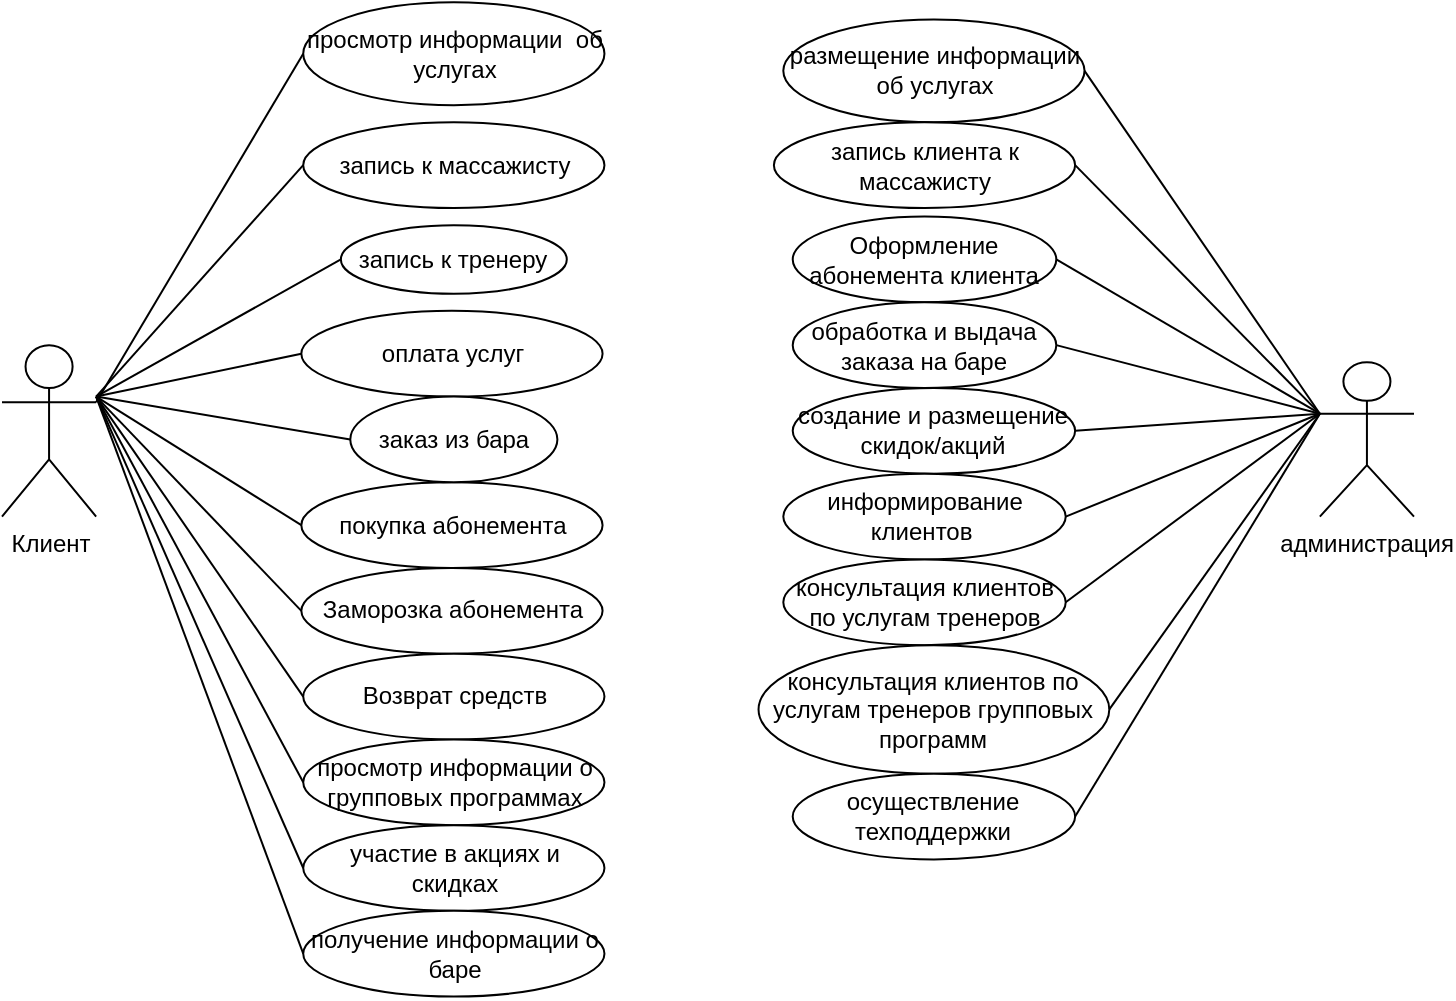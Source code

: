 <mxfile version="20.5.1" type="device"><diagram id="TuObJvO5-v1aUQiAg-zK" name="Страница 1"><mxGraphModel dx="997" dy="579" grid="1" gridSize="10" guides="1" tooltips="1" connect="1" arrows="1" fold="1" page="1" pageScale="1" pageWidth="827" pageHeight="1169" math="0" shadow="0"><root><mxCell id="0"/><mxCell id="1" parent="0"/><mxCell id="lj3e48N6IdcFxSeuEBfV-1" value="Клиент" style="shape=umlActor;verticalLabelPosition=bottom;verticalAlign=top;html=1;outlineConnect=0;" parent="1" vertex="1"><mxGeometry x="70" y="198.571" width="47.067" height="85.714" as="geometry"/></mxCell><mxCell id="lj3e48N6IdcFxSeuEBfV-2" value="администрация" style="shape=umlActor;verticalLabelPosition=bottom;verticalAlign=top;html=1;outlineConnect=0;" parent="1" vertex="1"><mxGeometry x="728.933" y="207.143" width="47.067" height="77.143" as="geometry"/></mxCell><mxCell id="lj3e48N6IdcFxSeuEBfV-5" value="запись к тренеру" style="ellipse;whiteSpace=wrap;html=1;" parent="1" vertex="1"><mxGeometry x="239.44" y="138.571" width="112.96" height="34.286" as="geometry"/></mxCell><mxCell id="lj3e48N6IdcFxSeuEBfV-6" value="просмотр информации&amp;nbsp; об услугах" style="ellipse;whiteSpace=wrap;html=1;" parent="1" vertex="1"><mxGeometry x="220.613" y="27.143" width="150.613" height="51.429" as="geometry"/></mxCell><mxCell id="lj3e48N6IdcFxSeuEBfV-7" value="запись к массажисту" style="ellipse;whiteSpace=wrap;html=1;" parent="1" vertex="1"><mxGeometry x="220.613" y="87.143" width="150.613" height="42.857" as="geometry"/></mxCell><mxCell id="lj3e48N6IdcFxSeuEBfV-8" value="оплата услуг" style="ellipse;whiteSpace=wrap;html=1;" parent="1" vertex="1"><mxGeometry x="219.672" y="181.429" width="150.613" height="42.857" as="geometry"/></mxCell><mxCell id="lj3e48N6IdcFxSeuEBfV-9" value="покупка абонемента" style="ellipse;whiteSpace=wrap;html=1;" parent="1" vertex="1"><mxGeometry x="219.672" y="267.143" width="150.613" height="42.857" as="geometry"/></mxCell><mxCell id="lj3e48N6IdcFxSeuEBfV-10" value="Заморозка абонемента" style="ellipse;whiteSpace=wrap;html=1;" parent="1" vertex="1"><mxGeometry x="219.672" y="310" width="150.613" height="42.857" as="geometry"/></mxCell><mxCell id="lj3e48N6IdcFxSeuEBfV-11" value="Возврат средств" style="ellipse;whiteSpace=wrap;html=1;" parent="1" vertex="1"><mxGeometry x="220.613" y="352.857" width="150.613" height="42.857" as="geometry"/></mxCell><mxCell id="lj3e48N6IdcFxSeuEBfV-12" value="просмотр информации о групповых программах" style="ellipse;whiteSpace=wrap;html=1;" parent="1" vertex="1"><mxGeometry x="220.613" y="395.714" width="150.613" height="42.857" as="geometry"/></mxCell><mxCell id="lj3e48N6IdcFxSeuEBfV-13" value="участие в акциях и скидках" style="ellipse;whiteSpace=wrap;html=1;" parent="1" vertex="1"><mxGeometry x="220.613" y="438.571" width="150.613" height="42.857" as="geometry"/></mxCell><mxCell id="lj3e48N6IdcFxSeuEBfV-14" value="получение информации о баре" style="ellipse;whiteSpace=wrap;html=1;" parent="1" vertex="1"><mxGeometry x="220.613" y="481.429" width="150.613" height="42.857" as="geometry"/></mxCell><mxCell id="lj3e48N6IdcFxSeuEBfV-15" value="заказ из бара" style="ellipse;whiteSpace=wrap;html=1;" parent="1" vertex="1"><mxGeometry x="244.147" y="224.286" width="103.547" height="42.857" as="geometry"/></mxCell><mxCell id="lj3e48N6IdcFxSeuEBfV-18" value="" style="endArrow=none;endFill=0;endSize=12;html=1;rounded=0;entryX=0;entryY=0.5;entryDx=0;entryDy=0;exitX=1;exitY=0.333;exitDx=0;exitDy=0;exitPerimeter=0;" parent="1" source="lj3e48N6IdcFxSeuEBfV-1" target="lj3e48N6IdcFxSeuEBfV-6" edge="1"><mxGeometry width="160" relative="1" as="geometry"><mxPoint x="154.72" y="190" as="sourcePoint"/><mxPoint x="305.333" y="190" as="targetPoint"/></mxGeometry></mxCell><mxCell id="lj3e48N6IdcFxSeuEBfV-19" value="" style="endArrow=none;endFill=0;endSize=12;html=1;rounded=0;entryX=0;entryY=0.5;entryDx=0;entryDy=0;" parent="1" target="lj3e48N6IdcFxSeuEBfV-7" edge="1"><mxGeometry width="160" relative="1" as="geometry"><mxPoint x="117.067" y="224.286" as="sourcePoint"/><mxPoint x="230.027" y="61.429" as="targetPoint"/></mxGeometry></mxCell><mxCell id="lj3e48N6IdcFxSeuEBfV-20" value="" style="endArrow=none;endFill=0;endSize=12;html=1;rounded=0;entryX=0;entryY=0.5;entryDx=0;entryDy=0;" parent="1" target="lj3e48N6IdcFxSeuEBfV-5" edge="1"><mxGeometry width="160" relative="1" as="geometry"><mxPoint x="117.067" y="224.286" as="sourcePoint"/><mxPoint x="239.44" y="70" as="targetPoint"/></mxGeometry></mxCell><mxCell id="lj3e48N6IdcFxSeuEBfV-21" value="" style="endArrow=none;endFill=0;endSize=12;html=1;rounded=0;entryX=0;entryY=0.5;entryDx=0;entryDy=0;" parent="1" target="lj3e48N6IdcFxSeuEBfV-8" edge="1"><mxGeometry width="160" relative="1" as="geometry"><mxPoint x="117.067" y="224.286" as="sourcePoint"/><mxPoint x="248.853" y="164.286" as="targetPoint"/><Array as="points"/></mxGeometry></mxCell><mxCell id="lj3e48N6IdcFxSeuEBfV-22" value="" style="endArrow=none;endFill=0;endSize=12;html=1;rounded=0;entryX=0;entryY=0.5;entryDx=0;entryDy=0;" parent="1" target="lj3e48N6IdcFxSeuEBfV-15" edge="1"><mxGeometry width="160" relative="1" as="geometry"><mxPoint x="117.067" y="224.286" as="sourcePoint"/><mxPoint x="258.267" y="172.857" as="targetPoint"/></mxGeometry></mxCell><mxCell id="lj3e48N6IdcFxSeuEBfV-23" value="" style="endArrow=none;endFill=0;endSize=12;html=1;rounded=0;entryX=0;entryY=0.5;entryDx=0;entryDy=0;" parent="1" target="lj3e48N6IdcFxSeuEBfV-9" edge="1"><mxGeometry width="160" relative="1" as="geometry"><mxPoint x="117.067" y="224.286" as="sourcePoint"/><mxPoint x="253.56" y="254.286" as="targetPoint"/></mxGeometry></mxCell><mxCell id="lj3e48N6IdcFxSeuEBfV-24" value="" style="endArrow=none;endFill=0;endSize=12;html=1;rounded=0;entryX=0;entryY=0.5;entryDx=0;entryDy=0;" parent="1" target="lj3e48N6IdcFxSeuEBfV-10" edge="1"><mxGeometry width="160" relative="1" as="geometry"><mxPoint x="117.067" y="224.286" as="sourcePoint"/><mxPoint x="262.973" y="262.857" as="targetPoint"/></mxGeometry></mxCell><mxCell id="lj3e48N6IdcFxSeuEBfV-25" value="" style="endArrow=none;endFill=0;endSize=12;html=1;rounded=0;entryX=0;entryY=0.5;entryDx=0;entryDy=0;" parent="1" target="lj3e48N6IdcFxSeuEBfV-11" edge="1"><mxGeometry width="160" relative="1" as="geometry"><mxPoint x="117.067" y="224.286" as="sourcePoint"/><mxPoint x="272.387" y="271.429" as="targetPoint"/></mxGeometry></mxCell><mxCell id="lj3e48N6IdcFxSeuEBfV-26" value="" style="endArrow=none;endFill=0;endSize=12;html=1;rounded=0;entryX=0;entryY=0.5;entryDx=0;entryDy=0;" parent="1" target="lj3e48N6IdcFxSeuEBfV-12" edge="1"><mxGeometry width="160" relative="1" as="geometry"><mxPoint x="117.067" y="224.286" as="sourcePoint"/><mxPoint x="281.8" y="280" as="targetPoint"/></mxGeometry></mxCell><mxCell id="lj3e48N6IdcFxSeuEBfV-27" value="" style="endArrow=none;endFill=0;endSize=12;html=1;rounded=0;entryX=0;entryY=0.5;entryDx=0;entryDy=0;" parent="1" target="lj3e48N6IdcFxSeuEBfV-13" edge="1"><mxGeometry width="160" relative="1" as="geometry"><mxPoint x="117.067" y="224.286" as="sourcePoint"/><mxPoint x="291.213" y="288.571" as="targetPoint"/></mxGeometry></mxCell><mxCell id="lj3e48N6IdcFxSeuEBfV-28" value="" style="endArrow=none;endFill=0;endSize=12;html=1;rounded=0;entryX=0;entryY=0.5;entryDx=0;entryDy=0;" parent="1" target="lj3e48N6IdcFxSeuEBfV-14" edge="1"><mxGeometry width="160" relative="1" as="geometry"><mxPoint x="117.067" y="224.286" as="sourcePoint"/><mxPoint x="300.627" y="297.143" as="targetPoint"/></mxGeometry></mxCell><mxCell id="lj3e48N6IdcFxSeuEBfV-29" value="размещение информации об услугах" style="ellipse;whiteSpace=wrap;html=1;" parent="1" vertex="1"><mxGeometry x="460.653" y="35.714" width="150.613" height="51.429" as="geometry"/></mxCell><mxCell id="lj3e48N6IdcFxSeuEBfV-30" value="запись клиента к массажисту" style="ellipse;whiteSpace=wrap;html=1;" parent="1" vertex="1"><mxGeometry x="455.947" y="87.143" width="150.613" height="42.857" as="geometry"/></mxCell><mxCell id="lj3e48N6IdcFxSeuEBfV-31" value="Оформление абонемента клиента" style="ellipse;whiteSpace=wrap;html=1;" parent="1" vertex="1"><mxGeometry x="465.36" y="134.286" width="131.787" height="42.857" as="geometry"/></mxCell><mxCell id="lj3e48N6IdcFxSeuEBfV-32" value="обработка и выдача заказа на баре" style="ellipse;whiteSpace=wrap;html=1;" parent="1" vertex="1"><mxGeometry x="465.36" y="177.143" width="131.787" height="42.857" as="geometry"/></mxCell><mxCell id="lj3e48N6IdcFxSeuEBfV-33" value="создание и размещение скидок/акций" style="ellipse;whiteSpace=wrap;html=1;" parent="1" vertex="1"><mxGeometry x="465.36" y="220" width="141.2" height="42.857" as="geometry"/></mxCell><mxCell id="lj3e48N6IdcFxSeuEBfV-34" value="информирование клиентов&amp;nbsp;" style="ellipse;whiteSpace=wrap;html=1;" parent="1" vertex="1"><mxGeometry x="460.653" y="262.857" width="141.2" height="42.857" as="geometry"/></mxCell><mxCell id="lj3e48N6IdcFxSeuEBfV-35" value="консультация клиентов по услугам тренеров" style="ellipse;whiteSpace=wrap;html=1;" parent="1" vertex="1"><mxGeometry x="460.653" y="305.714" width="141.2" height="42.857" as="geometry"/></mxCell><mxCell id="lj3e48N6IdcFxSeuEBfV-36" value="консультация клиентов по услугам тренеров групповых программ" style="ellipse;whiteSpace=wrap;html=1;" parent="1" vertex="1"><mxGeometry x="448.27" y="348.57" width="175.39" height="64.29" as="geometry"/></mxCell><mxCell id="lj3e48N6IdcFxSeuEBfV-37" value="осуществление техподдержки" style="ellipse;whiteSpace=wrap;html=1;" parent="1" vertex="1"><mxGeometry x="465.36" y="412.856" width="141.2" height="42.857" as="geometry"/></mxCell><mxCell id="lj3e48N6IdcFxSeuEBfV-38" value="" style="endArrow=none;endFill=0;endSize=12;html=1;rounded=0;entryX=1;entryY=0.5;entryDx=0;entryDy=0;" parent="1" target="lj3e48N6IdcFxSeuEBfV-29" edge="1"><mxGeometry width="160" relative="1" as="geometry"><mxPoint x="728.933" y="232.857" as="sourcePoint"/><mxPoint x="503.013" y="267.143" as="targetPoint"/></mxGeometry></mxCell><mxCell id="lj3e48N6IdcFxSeuEBfV-39" value="" style="endArrow=none;endFill=0;endSize=12;html=1;rounded=0;entryX=1;entryY=0.5;entryDx=0;entryDy=0;exitX=0;exitY=0.333;exitDx=0;exitDy=0;exitPerimeter=0;" parent="1" source="lj3e48N6IdcFxSeuEBfV-2" target="lj3e48N6IdcFxSeuEBfV-30" edge="1"><mxGeometry width="160" relative="1" as="geometry"><mxPoint x="738.347" y="241.429" as="sourcePoint"/><mxPoint x="620.68" y="70" as="targetPoint"/><Array as="points"/></mxGeometry></mxCell><mxCell id="lj3e48N6IdcFxSeuEBfV-40" value="" style="endArrow=none;endFill=0;endSize=12;html=1;rounded=0;entryX=1;entryY=0.5;entryDx=0;entryDy=0;exitX=0;exitY=0.333;exitDx=0;exitDy=0;exitPerimeter=0;" parent="1" source="lj3e48N6IdcFxSeuEBfV-2" target="lj3e48N6IdcFxSeuEBfV-31" edge="1"><mxGeometry width="160" relative="1" as="geometry"><mxPoint x="719.52" y="232.857" as="sourcePoint"/><mxPoint x="615.973" y="117.143" as="targetPoint"/><Array as="points"/></mxGeometry></mxCell><mxCell id="lj3e48N6IdcFxSeuEBfV-41" value="" style="endArrow=none;endFill=0;endSize=12;html=1;rounded=0;entryX=1;entryY=0.5;entryDx=0;entryDy=0;" parent="1" target="lj3e48N6IdcFxSeuEBfV-32" edge="1"><mxGeometry width="160" relative="1" as="geometry"><mxPoint x="728.933" y="232.857" as="sourcePoint"/><mxPoint x="625.387" y="125.714" as="targetPoint"/><Array as="points"/></mxGeometry></mxCell><mxCell id="lj3e48N6IdcFxSeuEBfV-42" value="" style="endArrow=none;endFill=0;endSize=12;html=1;rounded=0;entryX=1;entryY=0.5;entryDx=0;entryDy=0;" parent="1" target="lj3e48N6IdcFxSeuEBfV-33" edge="1"><mxGeometry width="160" relative="1" as="geometry"><mxPoint x="728.933" y="232.857" as="sourcePoint"/><mxPoint x="634.8" y="134.286" as="targetPoint"/><Array as="points"/></mxGeometry></mxCell><mxCell id="lj3e48N6IdcFxSeuEBfV-43" value="" style="endArrow=none;endFill=0;endSize=12;html=1;rounded=0;entryX=1;entryY=0.5;entryDx=0;entryDy=0;" parent="1" target="lj3e48N6IdcFxSeuEBfV-34" edge="1"><mxGeometry width="160" relative="1" as="geometry"><mxPoint x="728.933" y="232.857" as="sourcePoint"/><mxPoint x="644.213" y="142.857" as="targetPoint"/><Array as="points"/></mxGeometry></mxCell><mxCell id="lj3e48N6IdcFxSeuEBfV-44" value="" style="endArrow=none;endFill=0;endSize=12;html=1;rounded=0;entryX=1;entryY=0.5;entryDx=0;entryDy=0;" parent="1" target="lj3e48N6IdcFxSeuEBfV-35" edge="1"><mxGeometry width="160" relative="1" as="geometry"><mxPoint x="728.933" y="232.857" as="sourcePoint"/><mxPoint x="653.627" y="151.429" as="targetPoint"/><Array as="points"/></mxGeometry></mxCell><mxCell id="lj3e48N6IdcFxSeuEBfV-45" value="" style="endArrow=none;endFill=0;endSize=12;html=1;rounded=0;entryX=1;entryY=0.5;entryDx=0;entryDy=0;" parent="1" target="lj3e48N6IdcFxSeuEBfV-36" edge="1"><mxGeometry width="160" relative="1" as="geometry"><mxPoint x="728.933" y="232.857" as="sourcePoint"/><mxPoint x="663.04" y="160" as="targetPoint"/><Array as="points"/></mxGeometry></mxCell><mxCell id="lj3e48N6IdcFxSeuEBfV-46" value="" style="endArrow=none;endFill=0;endSize=12;html=1;rounded=0;entryX=1;entryY=0.5;entryDx=0;entryDy=0;" parent="1" target="lj3e48N6IdcFxSeuEBfV-37" edge="1"><mxGeometry width="160" relative="1" as="geometry"><mxPoint x="728.933" y="232.857" as="sourcePoint"/><mxPoint x="672.453" y="168.571" as="targetPoint"/><Array as="points"/></mxGeometry></mxCell></root></mxGraphModel></diagram></mxfile>